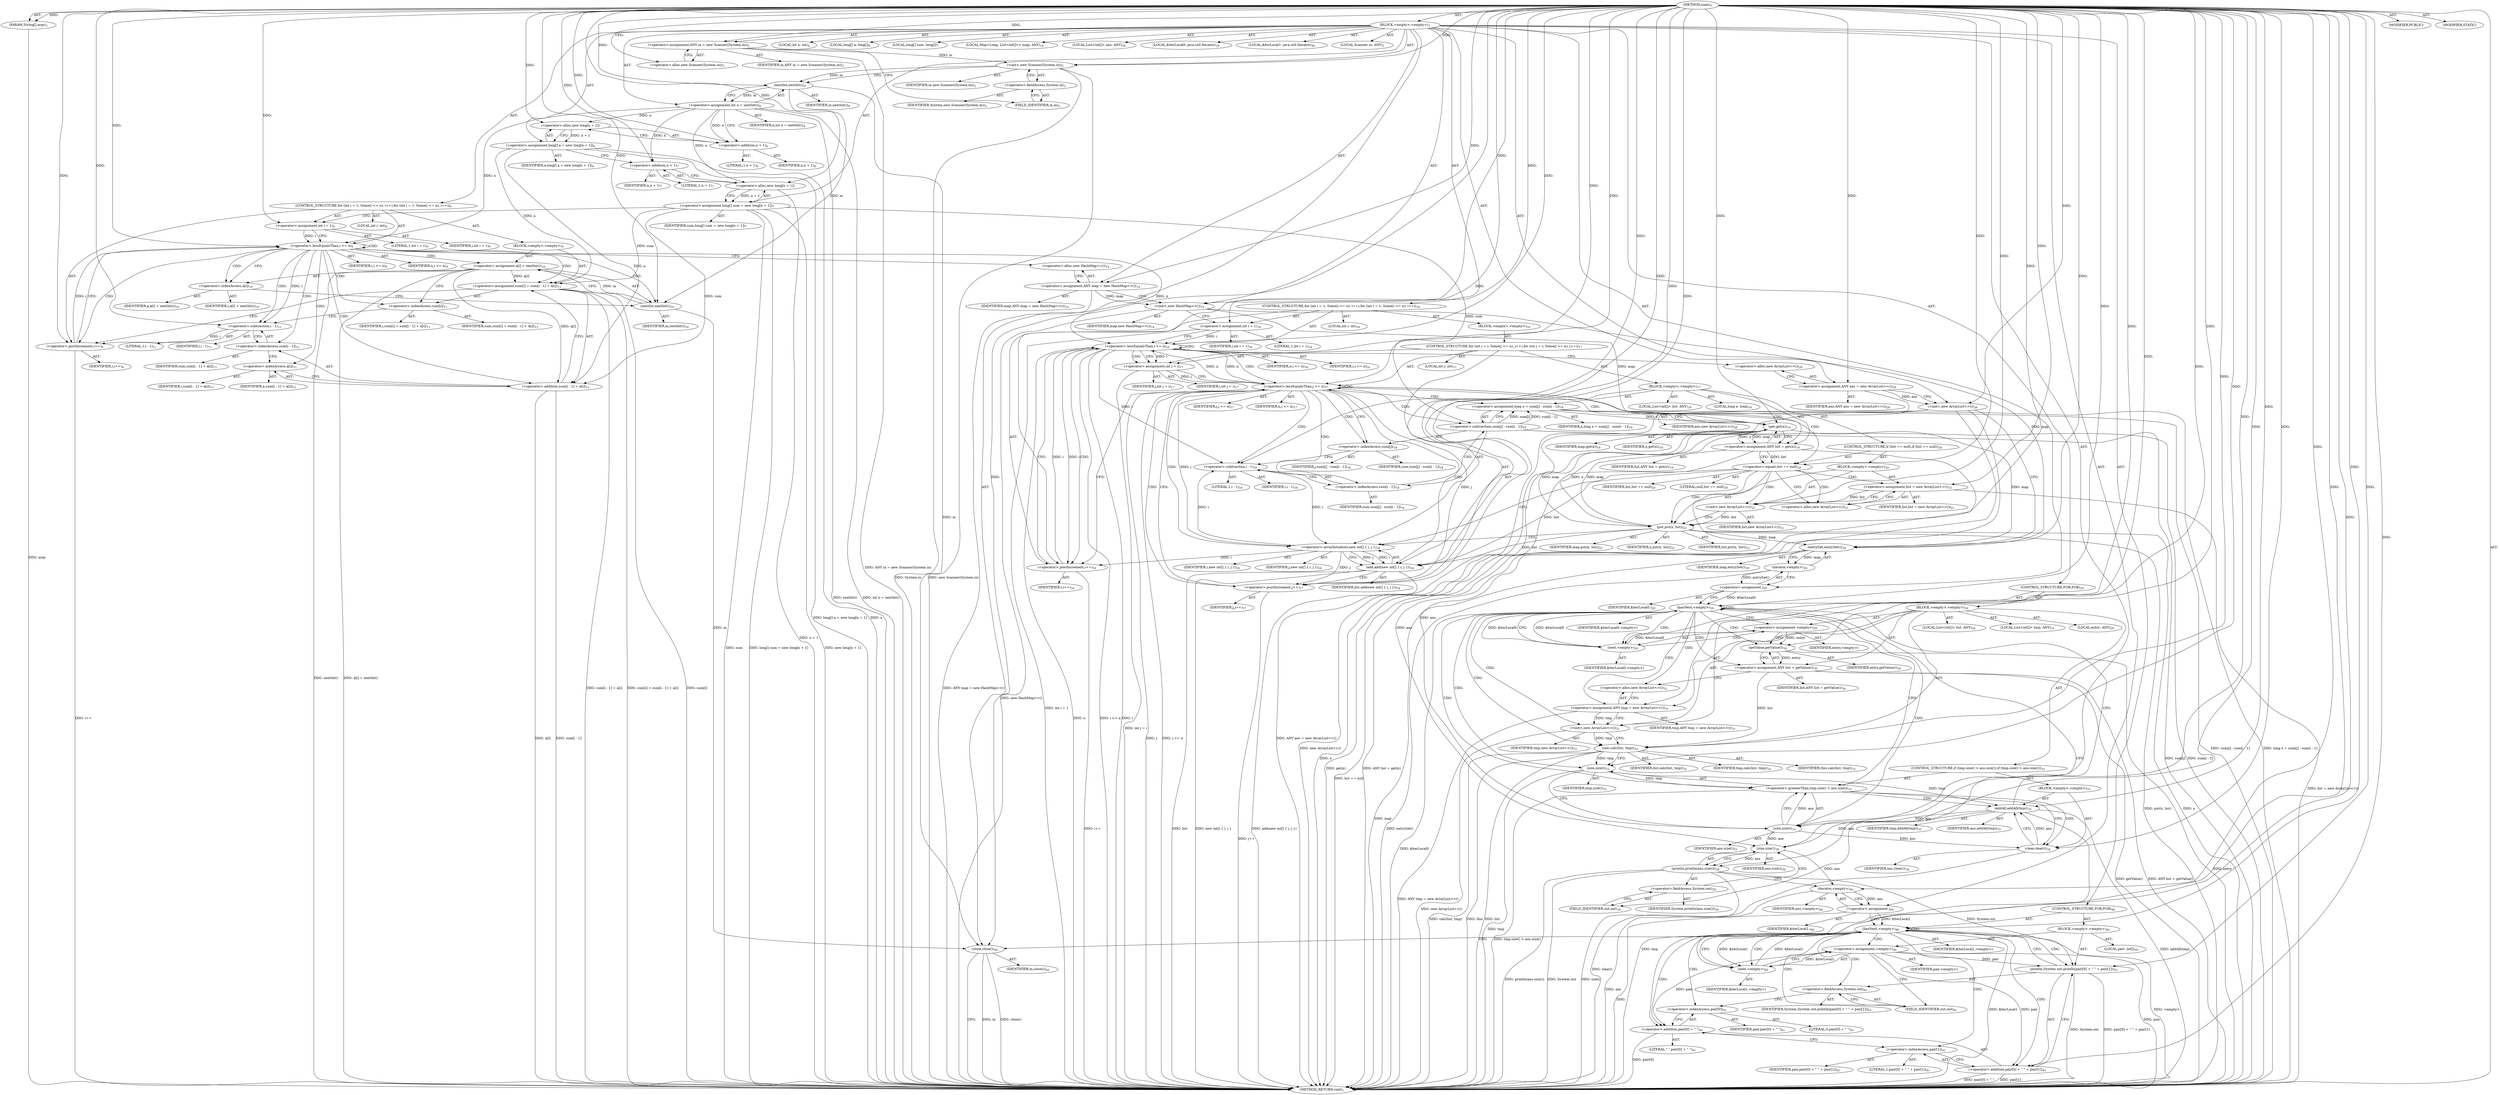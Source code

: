 digraph "main" {  
"27" [label = <(METHOD,main)<SUB>1</SUB>> ]
"28" [label = <(PARAM,String[] args)<SUB>1</SUB>> ]
"29" [label = <(BLOCK,&lt;empty&gt;,&lt;empty&gt;)<SUB>1</SUB>> ]
"4" [label = <(LOCAL,Scanner in: ANY)<SUB>2</SUB>> ]
"30" [label = <(&lt;operator&gt;.assignment,ANY in = new Scanner(System.in))<SUB>2</SUB>> ]
"31" [label = <(IDENTIFIER,in,ANY in = new Scanner(System.in))<SUB>2</SUB>> ]
"32" [label = <(&lt;operator&gt;.alloc,new Scanner(System.in))<SUB>2</SUB>> ]
"33" [label = <(&lt;init&gt;,new Scanner(System.in))<SUB>2</SUB>> ]
"3" [label = <(IDENTIFIER,in,new Scanner(System.in))<SUB>2</SUB>> ]
"34" [label = <(&lt;operator&gt;.fieldAccess,System.in)<SUB>2</SUB>> ]
"35" [label = <(IDENTIFIER,System,new Scanner(System.in))<SUB>2</SUB>> ]
"36" [label = <(FIELD_IDENTIFIER,in,in)<SUB>2</SUB>> ]
"37" [label = <(LOCAL,int n: int)<SUB>4</SUB>> ]
"38" [label = <(&lt;operator&gt;.assignment,int n = nextInt())<SUB>4</SUB>> ]
"39" [label = <(IDENTIFIER,n,int n = nextInt())<SUB>4</SUB>> ]
"40" [label = <(nextInt,nextInt())<SUB>4</SUB>> ]
"41" [label = <(IDENTIFIER,in,nextInt())<SUB>4</SUB>> ]
"42" [label = <(LOCAL,long[] a: long[])<SUB>6</SUB>> ]
"43" [label = <(&lt;operator&gt;.assignment,long[] a = new long[n + 1])<SUB>6</SUB>> ]
"44" [label = <(IDENTIFIER,a,long[] a = new long[n + 1])<SUB>6</SUB>> ]
"45" [label = <(&lt;operator&gt;.alloc,new long[n + 1])> ]
"46" [label = <(&lt;operator&gt;.addition,n + 1)<SUB>6</SUB>> ]
"47" [label = <(IDENTIFIER,n,n + 1)<SUB>6</SUB>> ]
"48" [label = <(LITERAL,1,n + 1)<SUB>6</SUB>> ]
"49" [label = <(LOCAL,long[] sum: long[])<SUB>7</SUB>> ]
"50" [label = <(&lt;operator&gt;.assignment,long[] sum = new long[n + 1])<SUB>7</SUB>> ]
"51" [label = <(IDENTIFIER,sum,long[] sum = new long[n + 1])<SUB>7</SUB>> ]
"52" [label = <(&lt;operator&gt;.alloc,new long[n + 1])> ]
"53" [label = <(&lt;operator&gt;.addition,n + 1)<SUB>7</SUB>> ]
"54" [label = <(IDENTIFIER,n,n + 1)<SUB>7</SUB>> ]
"55" [label = <(LITERAL,1,n + 1)<SUB>7</SUB>> ]
"56" [label = <(CONTROL_STRUCTURE,for (int i = 1; Some(i &lt;= n); i++),for (int i = 1; Some(i &lt;= n); i++))<SUB>9</SUB>> ]
"57" [label = <(LOCAL,int i: int)<SUB>9</SUB>> ]
"58" [label = <(&lt;operator&gt;.assignment,int i = 1)<SUB>9</SUB>> ]
"59" [label = <(IDENTIFIER,i,int i = 1)<SUB>9</SUB>> ]
"60" [label = <(LITERAL,1,int i = 1)<SUB>9</SUB>> ]
"61" [label = <(&lt;operator&gt;.lessEqualsThan,i &lt;= n)<SUB>9</SUB>> ]
"62" [label = <(IDENTIFIER,i,i &lt;= n)<SUB>9</SUB>> ]
"63" [label = <(IDENTIFIER,n,i &lt;= n)<SUB>9</SUB>> ]
"64" [label = <(&lt;operator&gt;.postIncrement,i++)<SUB>9</SUB>> ]
"65" [label = <(IDENTIFIER,i,i++)<SUB>9</SUB>> ]
"66" [label = <(BLOCK,&lt;empty&gt;,&lt;empty&gt;)<SUB>9</SUB>> ]
"67" [label = <(&lt;operator&gt;.assignment,a[i] = nextInt())<SUB>10</SUB>> ]
"68" [label = <(&lt;operator&gt;.indexAccess,a[i])<SUB>10</SUB>> ]
"69" [label = <(IDENTIFIER,a,a[i] = nextInt())<SUB>10</SUB>> ]
"70" [label = <(IDENTIFIER,i,a[i] = nextInt())<SUB>10</SUB>> ]
"71" [label = <(nextInt,nextInt())<SUB>10</SUB>> ]
"72" [label = <(IDENTIFIER,in,nextInt())<SUB>10</SUB>> ]
"73" [label = <(&lt;operator&gt;.assignment,sum[i] = sum[i - 1] + a[i])<SUB>11</SUB>> ]
"74" [label = <(&lt;operator&gt;.indexAccess,sum[i])<SUB>11</SUB>> ]
"75" [label = <(IDENTIFIER,sum,sum[i] = sum[i - 1] + a[i])<SUB>11</SUB>> ]
"76" [label = <(IDENTIFIER,i,sum[i] = sum[i - 1] + a[i])<SUB>11</SUB>> ]
"77" [label = <(&lt;operator&gt;.addition,sum[i - 1] + a[i])<SUB>11</SUB>> ]
"78" [label = <(&lt;operator&gt;.indexAccess,sum[i - 1])<SUB>11</SUB>> ]
"79" [label = <(IDENTIFIER,sum,sum[i - 1] + a[i])<SUB>11</SUB>> ]
"80" [label = <(&lt;operator&gt;.subtraction,i - 1)<SUB>11</SUB>> ]
"81" [label = <(IDENTIFIER,i,i - 1)<SUB>11</SUB>> ]
"82" [label = <(LITERAL,1,i - 1)<SUB>11</SUB>> ]
"83" [label = <(&lt;operator&gt;.indexAccess,a[i])<SUB>11</SUB>> ]
"84" [label = <(IDENTIFIER,a,sum[i - 1] + a[i])<SUB>11</SUB>> ]
"85" [label = <(IDENTIFIER,i,sum[i - 1] + a[i])<SUB>11</SUB>> ]
"6" [label = <(LOCAL,Map&lt;Long, List&lt;int[]&gt;&gt; map: ANY)<SUB>14</SUB>> ]
"86" [label = <(&lt;operator&gt;.assignment,ANY map = new HashMap&lt;&gt;())<SUB>14</SUB>> ]
"87" [label = <(IDENTIFIER,map,ANY map = new HashMap&lt;&gt;())<SUB>14</SUB>> ]
"88" [label = <(&lt;operator&gt;.alloc,new HashMap&lt;&gt;())<SUB>14</SUB>> ]
"89" [label = <(&lt;init&gt;,new HashMap&lt;&gt;())<SUB>14</SUB>> ]
"5" [label = <(IDENTIFIER,map,new HashMap&lt;&gt;())<SUB>14</SUB>> ]
"90" [label = <(CONTROL_STRUCTURE,for (int i = 1; Some(i &lt;= n); i++),for (int i = 1; Some(i &lt;= n); i++))<SUB>16</SUB>> ]
"91" [label = <(LOCAL,int i: int)<SUB>16</SUB>> ]
"92" [label = <(&lt;operator&gt;.assignment,int i = 1)<SUB>16</SUB>> ]
"93" [label = <(IDENTIFIER,i,int i = 1)<SUB>16</SUB>> ]
"94" [label = <(LITERAL,1,int i = 1)<SUB>16</SUB>> ]
"95" [label = <(&lt;operator&gt;.lessEqualsThan,i &lt;= n)<SUB>16</SUB>> ]
"96" [label = <(IDENTIFIER,i,i &lt;= n)<SUB>16</SUB>> ]
"97" [label = <(IDENTIFIER,n,i &lt;= n)<SUB>16</SUB>> ]
"98" [label = <(&lt;operator&gt;.postIncrement,i++)<SUB>16</SUB>> ]
"99" [label = <(IDENTIFIER,i,i++)<SUB>16</SUB>> ]
"100" [label = <(BLOCK,&lt;empty&gt;,&lt;empty&gt;)<SUB>16</SUB>> ]
"101" [label = <(CONTROL_STRUCTURE,for (int j = i; Some(j &lt;= n); j++),for (int j = i; Some(j &lt;= n); j++))<SUB>17</SUB>> ]
"102" [label = <(LOCAL,int j: int)<SUB>17</SUB>> ]
"103" [label = <(&lt;operator&gt;.assignment,int j = i)<SUB>17</SUB>> ]
"104" [label = <(IDENTIFIER,j,int j = i)<SUB>17</SUB>> ]
"105" [label = <(IDENTIFIER,i,int j = i)<SUB>17</SUB>> ]
"106" [label = <(&lt;operator&gt;.lessEqualsThan,j &lt;= n)<SUB>17</SUB>> ]
"107" [label = <(IDENTIFIER,j,j &lt;= n)<SUB>17</SUB>> ]
"108" [label = <(IDENTIFIER,n,j &lt;= n)<SUB>17</SUB>> ]
"109" [label = <(&lt;operator&gt;.postIncrement,j++)<SUB>17</SUB>> ]
"110" [label = <(IDENTIFIER,j,j++)<SUB>17</SUB>> ]
"111" [label = <(BLOCK,&lt;empty&gt;,&lt;empty&gt;)<SUB>17</SUB>> ]
"112" [label = <(LOCAL,long x: long)<SUB>18</SUB>> ]
"113" [label = <(&lt;operator&gt;.assignment,long x = sum[j] - sum[i - 1])<SUB>18</SUB>> ]
"114" [label = <(IDENTIFIER,x,long x = sum[j] - sum[i - 1])<SUB>18</SUB>> ]
"115" [label = <(&lt;operator&gt;.subtraction,sum[j] - sum[i - 1])<SUB>18</SUB>> ]
"116" [label = <(&lt;operator&gt;.indexAccess,sum[j])<SUB>18</SUB>> ]
"117" [label = <(IDENTIFIER,sum,sum[j] - sum[i - 1])<SUB>18</SUB>> ]
"118" [label = <(IDENTIFIER,j,sum[j] - sum[i - 1])<SUB>18</SUB>> ]
"119" [label = <(&lt;operator&gt;.indexAccess,sum[i - 1])<SUB>18</SUB>> ]
"120" [label = <(IDENTIFIER,sum,sum[j] - sum[i - 1])<SUB>18</SUB>> ]
"121" [label = <(&lt;operator&gt;.subtraction,i - 1)<SUB>18</SUB>> ]
"122" [label = <(IDENTIFIER,i,i - 1)<SUB>18</SUB>> ]
"123" [label = <(LITERAL,1,i - 1)<SUB>18</SUB>> ]
"8" [label = <(LOCAL,List&lt;int[]&gt; list: ANY)<SUB>19</SUB>> ]
"124" [label = <(&lt;operator&gt;.assignment,ANY list = get(x))<SUB>19</SUB>> ]
"125" [label = <(IDENTIFIER,list,ANY list = get(x))<SUB>19</SUB>> ]
"126" [label = <(get,get(x))<SUB>19</SUB>> ]
"127" [label = <(IDENTIFIER,map,get(x))<SUB>19</SUB>> ]
"128" [label = <(IDENTIFIER,x,get(x))<SUB>19</SUB>> ]
"129" [label = <(CONTROL_STRUCTURE,if (list == null),if (list == null))<SUB>20</SUB>> ]
"130" [label = <(&lt;operator&gt;.equals,list == null)<SUB>20</SUB>> ]
"131" [label = <(IDENTIFIER,list,list == null)<SUB>20</SUB>> ]
"132" [label = <(LITERAL,null,list == null)<SUB>20</SUB>> ]
"133" [label = <(BLOCK,&lt;empty&gt;,&lt;empty&gt;)<SUB>20</SUB>> ]
"134" [label = <(&lt;operator&gt;.assignment,list = new ArrayList&lt;&gt;())<SUB>21</SUB>> ]
"135" [label = <(IDENTIFIER,list,list = new ArrayList&lt;&gt;())<SUB>21</SUB>> ]
"136" [label = <(&lt;operator&gt;.alloc,new ArrayList&lt;&gt;())<SUB>21</SUB>> ]
"137" [label = <(&lt;init&gt;,new ArrayList&lt;&gt;())<SUB>21</SUB>> ]
"7" [label = <(IDENTIFIER,list,new ArrayList&lt;&gt;())<SUB>21</SUB>> ]
"138" [label = <(put,put(x, list))<SUB>22</SUB>> ]
"139" [label = <(IDENTIFIER,map,put(x, list))<SUB>22</SUB>> ]
"140" [label = <(IDENTIFIER,x,put(x, list))<SUB>22</SUB>> ]
"141" [label = <(IDENTIFIER,list,put(x, list))<SUB>22</SUB>> ]
"142" [label = <(add,add(new int[] { i, j }))<SUB>24</SUB>> ]
"143" [label = <(IDENTIFIER,list,add(new int[] { i, j }))<SUB>24</SUB>> ]
"144" [label = <(&lt;operator&gt;.arrayInitializer,new int[] { i, j })<SUB>24</SUB>> ]
"145" [label = <(IDENTIFIER,i,new int[] { i, j })<SUB>24</SUB>> ]
"146" [label = <(IDENTIFIER,j,new int[] { i, j })<SUB>24</SUB>> ]
"10" [label = <(LOCAL,List&lt;int[]&gt; ans: ANY)<SUB>28</SUB>> ]
"147" [label = <(&lt;operator&gt;.assignment,ANY ans = new ArrayList&lt;&gt;())<SUB>28</SUB>> ]
"148" [label = <(IDENTIFIER,ans,ANY ans = new ArrayList&lt;&gt;())<SUB>28</SUB>> ]
"149" [label = <(&lt;operator&gt;.alloc,new ArrayList&lt;&gt;())<SUB>28</SUB>> ]
"150" [label = <(&lt;init&gt;,new ArrayList&lt;&gt;())<SUB>28</SUB>> ]
"9" [label = <(IDENTIFIER,ans,new ArrayList&lt;&gt;())<SUB>28</SUB>> ]
"151" [label = <(LOCAL,$iterLocal0: java.util.Iterator)<SUB>29</SUB>> ]
"152" [label = <(&lt;operator&gt;.assignment,)<SUB>29</SUB>> ]
"153" [label = <(IDENTIFIER,$iterLocal0,)<SUB>29</SUB>> ]
"154" [label = <(iterator,&lt;empty&gt;)<SUB>29</SUB>> ]
"155" [label = <(entrySet,entrySet())<SUB>29</SUB>> ]
"156" [label = <(IDENTIFIER,map,entrySet())<SUB>29</SUB>> ]
"157" [label = <(CONTROL_STRUCTURE,FOR,FOR)<SUB>29</SUB>> ]
"158" [label = <(hasNext,&lt;empty&gt;)<SUB>29</SUB>> ]
"159" [label = <(IDENTIFIER,$iterLocal0,&lt;empty&gt;)> ]
"160" [label = <(BLOCK,&lt;empty&gt;,&lt;empty&gt;)<SUB>29</SUB>> ]
"161" [label = <(LOCAL,entry: ANY)<SUB>29</SUB>> ]
"162" [label = <(&lt;operator&gt;.assignment,&lt;empty&gt;)<SUB>29</SUB>> ]
"163" [label = <(IDENTIFIER,entry,&lt;empty&gt;)> ]
"164" [label = <(next,&lt;empty&gt;)<SUB>29</SUB>> ]
"165" [label = <(IDENTIFIER,$iterLocal0,&lt;empty&gt;)> ]
"166" [label = <(LOCAL,List&lt;int[]&gt; list: ANY)<SUB>30</SUB>> ]
"167" [label = <(&lt;operator&gt;.assignment,ANY list = getValue())<SUB>30</SUB>> ]
"168" [label = <(IDENTIFIER,list,ANY list = getValue())<SUB>30</SUB>> ]
"169" [label = <(getValue,getValue())<SUB>30</SUB>> ]
"170" [label = <(IDENTIFIER,entry,getValue())<SUB>30</SUB>> ]
"12" [label = <(LOCAL,List&lt;int[]&gt; tmp: ANY)<SUB>31</SUB>> ]
"171" [label = <(&lt;operator&gt;.assignment,ANY tmp = new ArrayList&lt;&gt;())<SUB>31</SUB>> ]
"172" [label = <(IDENTIFIER,tmp,ANY tmp = new ArrayList&lt;&gt;())<SUB>31</SUB>> ]
"173" [label = <(&lt;operator&gt;.alloc,new ArrayList&lt;&gt;())<SUB>31</SUB>> ]
"174" [label = <(&lt;init&gt;,new ArrayList&lt;&gt;())<SUB>31</SUB>> ]
"11" [label = <(IDENTIFIER,tmp,new ArrayList&lt;&gt;())<SUB>31</SUB>> ]
"175" [label = <(calc,calc(list, tmp))<SUB>32</SUB>> ]
"176" [label = <(IDENTIFIER,this,calc(list, tmp))<SUB>32</SUB>> ]
"177" [label = <(IDENTIFIER,list,calc(list, tmp))<SUB>32</SUB>> ]
"178" [label = <(IDENTIFIER,tmp,calc(list, tmp))<SUB>32</SUB>> ]
"179" [label = <(CONTROL_STRUCTURE,if (tmp.size() &gt; ans.size()),if (tmp.size() &gt; ans.size()))<SUB>33</SUB>> ]
"180" [label = <(&lt;operator&gt;.greaterThan,tmp.size() &gt; ans.size())<SUB>33</SUB>> ]
"181" [label = <(size,size())<SUB>33</SUB>> ]
"182" [label = <(IDENTIFIER,tmp,size())<SUB>33</SUB>> ]
"183" [label = <(size,size())<SUB>33</SUB>> ]
"184" [label = <(IDENTIFIER,ans,size())<SUB>33</SUB>> ]
"185" [label = <(BLOCK,&lt;empty&gt;,&lt;empty&gt;)<SUB>33</SUB>> ]
"186" [label = <(clear,clear())<SUB>34</SUB>> ]
"187" [label = <(IDENTIFIER,ans,clear())<SUB>34</SUB>> ]
"188" [label = <(addAll,addAll(tmp))<SUB>35</SUB>> ]
"189" [label = <(IDENTIFIER,ans,addAll(tmp))<SUB>35</SUB>> ]
"190" [label = <(IDENTIFIER,tmp,addAll(tmp))<SUB>35</SUB>> ]
"191" [label = <(println,println(ans.size()))<SUB>39</SUB>> ]
"192" [label = <(&lt;operator&gt;.fieldAccess,System.out)<SUB>39</SUB>> ]
"193" [label = <(IDENTIFIER,System,println(ans.size()))<SUB>39</SUB>> ]
"194" [label = <(FIELD_IDENTIFIER,out,out)<SUB>39</SUB>> ]
"195" [label = <(size,size())<SUB>39</SUB>> ]
"196" [label = <(IDENTIFIER,ans,size())<SUB>39</SUB>> ]
"197" [label = <(LOCAL,$iterLocal1: java.util.Iterator)<SUB>40</SUB>> ]
"198" [label = <(&lt;operator&gt;.assignment,)<SUB>40</SUB>> ]
"199" [label = <(IDENTIFIER,$iterLocal1,)<SUB>40</SUB>> ]
"200" [label = <(iterator,&lt;empty&gt;)<SUB>40</SUB>> ]
"201" [label = <(IDENTIFIER,ans,&lt;empty&gt;)<SUB>40</SUB>> ]
"202" [label = <(CONTROL_STRUCTURE,FOR,FOR)<SUB>40</SUB>> ]
"203" [label = <(hasNext,&lt;empty&gt;)<SUB>40</SUB>> ]
"204" [label = <(IDENTIFIER,$iterLocal1,&lt;empty&gt;)> ]
"205" [label = <(BLOCK,&lt;empty&gt;,&lt;empty&gt;)<SUB>40</SUB>> ]
"206" [label = <(LOCAL,pair: int[])<SUB>40</SUB>> ]
"207" [label = <(&lt;operator&gt;.assignment,&lt;empty&gt;)<SUB>40</SUB>> ]
"208" [label = <(IDENTIFIER,pair,&lt;empty&gt;)> ]
"209" [label = <(next,&lt;empty&gt;)<SUB>40</SUB>> ]
"210" [label = <(IDENTIFIER,$iterLocal1,&lt;empty&gt;)> ]
"211" [label = <(println,System.out.println(pair[0] + &quot; &quot; + pair[1]))<SUB>41</SUB>> ]
"212" [label = <(&lt;operator&gt;.fieldAccess,System.out)<SUB>41</SUB>> ]
"213" [label = <(IDENTIFIER,System,System.out.println(pair[0] + &quot; &quot; + pair[1]))<SUB>41</SUB>> ]
"214" [label = <(FIELD_IDENTIFIER,out,out)<SUB>41</SUB>> ]
"215" [label = <(&lt;operator&gt;.addition,pair[0] + &quot; &quot; + pair[1])<SUB>41</SUB>> ]
"216" [label = <(&lt;operator&gt;.addition,pair[0] + &quot; &quot;)<SUB>41</SUB>> ]
"217" [label = <(&lt;operator&gt;.indexAccess,pair[0])<SUB>41</SUB>> ]
"218" [label = <(IDENTIFIER,pair,pair[0] + &quot; &quot;)<SUB>41</SUB>> ]
"219" [label = <(LITERAL,0,pair[0] + &quot; &quot;)<SUB>41</SUB>> ]
"220" [label = <(LITERAL,&quot; &quot;,pair[0] + &quot; &quot;)<SUB>41</SUB>> ]
"221" [label = <(&lt;operator&gt;.indexAccess,pair[1])<SUB>41</SUB>> ]
"222" [label = <(IDENTIFIER,pair,pair[0] + &quot; &quot; + pair[1])<SUB>41</SUB>> ]
"223" [label = <(LITERAL,1,pair[0] + &quot; &quot; + pair[1])<SUB>41</SUB>> ]
"224" [label = <(close,close())<SUB>44</SUB>> ]
"225" [label = <(IDENTIFIER,in,close())<SUB>44</SUB>> ]
"226" [label = <(MODIFIER,PUBLIC)> ]
"227" [label = <(MODIFIER,STATIC)> ]
"228" [label = <(METHOD_RETURN,void)<SUB>1</SUB>> ]
  "27" -> "28"  [ label = "AST: "] 
  "27" -> "29"  [ label = "AST: "] 
  "27" -> "226"  [ label = "AST: "] 
  "27" -> "227"  [ label = "AST: "] 
  "27" -> "228"  [ label = "AST: "] 
  "29" -> "4"  [ label = "AST: "] 
  "29" -> "30"  [ label = "AST: "] 
  "29" -> "33"  [ label = "AST: "] 
  "29" -> "37"  [ label = "AST: "] 
  "29" -> "38"  [ label = "AST: "] 
  "29" -> "42"  [ label = "AST: "] 
  "29" -> "43"  [ label = "AST: "] 
  "29" -> "49"  [ label = "AST: "] 
  "29" -> "50"  [ label = "AST: "] 
  "29" -> "56"  [ label = "AST: "] 
  "29" -> "6"  [ label = "AST: "] 
  "29" -> "86"  [ label = "AST: "] 
  "29" -> "89"  [ label = "AST: "] 
  "29" -> "90"  [ label = "AST: "] 
  "29" -> "10"  [ label = "AST: "] 
  "29" -> "147"  [ label = "AST: "] 
  "29" -> "150"  [ label = "AST: "] 
  "29" -> "151"  [ label = "AST: "] 
  "29" -> "152"  [ label = "AST: "] 
  "29" -> "157"  [ label = "AST: "] 
  "29" -> "191"  [ label = "AST: "] 
  "29" -> "197"  [ label = "AST: "] 
  "29" -> "198"  [ label = "AST: "] 
  "29" -> "202"  [ label = "AST: "] 
  "29" -> "224"  [ label = "AST: "] 
  "30" -> "31"  [ label = "AST: "] 
  "30" -> "32"  [ label = "AST: "] 
  "33" -> "3"  [ label = "AST: "] 
  "33" -> "34"  [ label = "AST: "] 
  "34" -> "35"  [ label = "AST: "] 
  "34" -> "36"  [ label = "AST: "] 
  "38" -> "39"  [ label = "AST: "] 
  "38" -> "40"  [ label = "AST: "] 
  "40" -> "41"  [ label = "AST: "] 
  "43" -> "44"  [ label = "AST: "] 
  "43" -> "45"  [ label = "AST: "] 
  "45" -> "46"  [ label = "AST: "] 
  "46" -> "47"  [ label = "AST: "] 
  "46" -> "48"  [ label = "AST: "] 
  "50" -> "51"  [ label = "AST: "] 
  "50" -> "52"  [ label = "AST: "] 
  "52" -> "53"  [ label = "AST: "] 
  "53" -> "54"  [ label = "AST: "] 
  "53" -> "55"  [ label = "AST: "] 
  "56" -> "57"  [ label = "AST: "] 
  "56" -> "58"  [ label = "AST: "] 
  "56" -> "61"  [ label = "AST: "] 
  "56" -> "64"  [ label = "AST: "] 
  "56" -> "66"  [ label = "AST: "] 
  "58" -> "59"  [ label = "AST: "] 
  "58" -> "60"  [ label = "AST: "] 
  "61" -> "62"  [ label = "AST: "] 
  "61" -> "63"  [ label = "AST: "] 
  "64" -> "65"  [ label = "AST: "] 
  "66" -> "67"  [ label = "AST: "] 
  "66" -> "73"  [ label = "AST: "] 
  "67" -> "68"  [ label = "AST: "] 
  "67" -> "71"  [ label = "AST: "] 
  "68" -> "69"  [ label = "AST: "] 
  "68" -> "70"  [ label = "AST: "] 
  "71" -> "72"  [ label = "AST: "] 
  "73" -> "74"  [ label = "AST: "] 
  "73" -> "77"  [ label = "AST: "] 
  "74" -> "75"  [ label = "AST: "] 
  "74" -> "76"  [ label = "AST: "] 
  "77" -> "78"  [ label = "AST: "] 
  "77" -> "83"  [ label = "AST: "] 
  "78" -> "79"  [ label = "AST: "] 
  "78" -> "80"  [ label = "AST: "] 
  "80" -> "81"  [ label = "AST: "] 
  "80" -> "82"  [ label = "AST: "] 
  "83" -> "84"  [ label = "AST: "] 
  "83" -> "85"  [ label = "AST: "] 
  "86" -> "87"  [ label = "AST: "] 
  "86" -> "88"  [ label = "AST: "] 
  "89" -> "5"  [ label = "AST: "] 
  "90" -> "91"  [ label = "AST: "] 
  "90" -> "92"  [ label = "AST: "] 
  "90" -> "95"  [ label = "AST: "] 
  "90" -> "98"  [ label = "AST: "] 
  "90" -> "100"  [ label = "AST: "] 
  "92" -> "93"  [ label = "AST: "] 
  "92" -> "94"  [ label = "AST: "] 
  "95" -> "96"  [ label = "AST: "] 
  "95" -> "97"  [ label = "AST: "] 
  "98" -> "99"  [ label = "AST: "] 
  "100" -> "101"  [ label = "AST: "] 
  "101" -> "102"  [ label = "AST: "] 
  "101" -> "103"  [ label = "AST: "] 
  "101" -> "106"  [ label = "AST: "] 
  "101" -> "109"  [ label = "AST: "] 
  "101" -> "111"  [ label = "AST: "] 
  "103" -> "104"  [ label = "AST: "] 
  "103" -> "105"  [ label = "AST: "] 
  "106" -> "107"  [ label = "AST: "] 
  "106" -> "108"  [ label = "AST: "] 
  "109" -> "110"  [ label = "AST: "] 
  "111" -> "112"  [ label = "AST: "] 
  "111" -> "113"  [ label = "AST: "] 
  "111" -> "8"  [ label = "AST: "] 
  "111" -> "124"  [ label = "AST: "] 
  "111" -> "129"  [ label = "AST: "] 
  "111" -> "142"  [ label = "AST: "] 
  "113" -> "114"  [ label = "AST: "] 
  "113" -> "115"  [ label = "AST: "] 
  "115" -> "116"  [ label = "AST: "] 
  "115" -> "119"  [ label = "AST: "] 
  "116" -> "117"  [ label = "AST: "] 
  "116" -> "118"  [ label = "AST: "] 
  "119" -> "120"  [ label = "AST: "] 
  "119" -> "121"  [ label = "AST: "] 
  "121" -> "122"  [ label = "AST: "] 
  "121" -> "123"  [ label = "AST: "] 
  "124" -> "125"  [ label = "AST: "] 
  "124" -> "126"  [ label = "AST: "] 
  "126" -> "127"  [ label = "AST: "] 
  "126" -> "128"  [ label = "AST: "] 
  "129" -> "130"  [ label = "AST: "] 
  "129" -> "133"  [ label = "AST: "] 
  "130" -> "131"  [ label = "AST: "] 
  "130" -> "132"  [ label = "AST: "] 
  "133" -> "134"  [ label = "AST: "] 
  "133" -> "137"  [ label = "AST: "] 
  "133" -> "138"  [ label = "AST: "] 
  "134" -> "135"  [ label = "AST: "] 
  "134" -> "136"  [ label = "AST: "] 
  "137" -> "7"  [ label = "AST: "] 
  "138" -> "139"  [ label = "AST: "] 
  "138" -> "140"  [ label = "AST: "] 
  "138" -> "141"  [ label = "AST: "] 
  "142" -> "143"  [ label = "AST: "] 
  "142" -> "144"  [ label = "AST: "] 
  "144" -> "145"  [ label = "AST: "] 
  "144" -> "146"  [ label = "AST: "] 
  "147" -> "148"  [ label = "AST: "] 
  "147" -> "149"  [ label = "AST: "] 
  "150" -> "9"  [ label = "AST: "] 
  "152" -> "153"  [ label = "AST: "] 
  "152" -> "154"  [ label = "AST: "] 
  "154" -> "155"  [ label = "AST: "] 
  "155" -> "156"  [ label = "AST: "] 
  "157" -> "158"  [ label = "AST: "] 
  "157" -> "160"  [ label = "AST: "] 
  "158" -> "159"  [ label = "AST: "] 
  "160" -> "161"  [ label = "AST: "] 
  "160" -> "162"  [ label = "AST: "] 
  "160" -> "166"  [ label = "AST: "] 
  "160" -> "167"  [ label = "AST: "] 
  "160" -> "12"  [ label = "AST: "] 
  "160" -> "171"  [ label = "AST: "] 
  "160" -> "174"  [ label = "AST: "] 
  "160" -> "175"  [ label = "AST: "] 
  "160" -> "179"  [ label = "AST: "] 
  "162" -> "163"  [ label = "AST: "] 
  "162" -> "164"  [ label = "AST: "] 
  "164" -> "165"  [ label = "AST: "] 
  "167" -> "168"  [ label = "AST: "] 
  "167" -> "169"  [ label = "AST: "] 
  "169" -> "170"  [ label = "AST: "] 
  "171" -> "172"  [ label = "AST: "] 
  "171" -> "173"  [ label = "AST: "] 
  "174" -> "11"  [ label = "AST: "] 
  "175" -> "176"  [ label = "AST: "] 
  "175" -> "177"  [ label = "AST: "] 
  "175" -> "178"  [ label = "AST: "] 
  "179" -> "180"  [ label = "AST: "] 
  "179" -> "185"  [ label = "AST: "] 
  "180" -> "181"  [ label = "AST: "] 
  "180" -> "183"  [ label = "AST: "] 
  "181" -> "182"  [ label = "AST: "] 
  "183" -> "184"  [ label = "AST: "] 
  "185" -> "186"  [ label = "AST: "] 
  "185" -> "188"  [ label = "AST: "] 
  "186" -> "187"  [ label = "AST: "] 
  "188" -> "189"  [ label = "AST: "] 
  "188" -> "190"  [ label = "AST: "] 
  "191" -> "192"  [ label = "AST: "] 
  "191" -> "195"  [ label = "AST: "] 
  "192" -> "193"  [ label = "AST: "] 
  "192" -> "194"  [ label = "AST: "] 
  "195" -> "196"  [ label = "AST: "] 
  "198" -> "199"  [ label = "AST: "] 
  "198" -> "200"  [ label = "AST: "] 
  "200" -> "201"  [ label = "AST: "] 
  "202" -> "203"  [ label = "AST: "] 
  "202" -> "205"  [ label = "AST: "] 
  "203" -> "204"  [ label = "AST: "] 
  "205" -> "206"  [ label = "AST: "] 
  "205" -> "207"  [ label = "AST: "] 
  "205" -> "211"  [ label = "AST: "] 
  "207" -> "208"  [ label = "AST: "] 
  "207" -> "209"  [ label = "AST: "] 
  "209" -> "210"  [ label = "AST: "] 
  "211" -> "212"  [ label = "AST: "] 
  "211" -> "215"  [ label = "AST: "] 
  "212" -> "213"  [ label = "AST: "] 
  "212" -> "214"  [ label = "AST: "] 
  "215" -> "216"  [ label = "AST: "] 
  "215" -> "221"  [ label = "AST: "] 
  "216" -> "217"  [ label = "AST: "] 
  "216" -> "220"  [ label = "AST: "] 
  "217" -> "218"  [ label = "AST: "] 
  "217" -> "219"  [ label = "AST: "] 
  "221" -> "222"  [ label = "AST: "] 
  "221" -> "223"  [ label = "AST: "] 
  "224" -> "225"  [ label = "AST: "] 
  "30" -> "36"  [ label = "CFG: "] 
  "33" -> "40"  [ label = "CFG: "] 
  "38" -> "46"  [ label = "CFG: "] 
  "43" -> "53"  [ label = "CFG: "] 
  "50" -> "58"  [ label = "CFG: "] 
  "86" -> "89"  [ label = "CFG: "] 
  "89" -> "92"  [ label = "CFG: "] 
  "147" -> "150"  [ label = "CFG: "] 
  "150" -> "155"  [ label = "CFG: "] 
  "152" -> "158"  [ label = "CFG: "] 
  "191" -> "200"  [ label = "CFG: "] 
  "198" -> "203"  [ label = "CFG: "] 
  "224" -> "228"  [ label = "CFG: "] 
  "32" -> "30"  [ label = "CFG: "] 
  "34" -> "33"  [ label = "CFG: "] 
  "40" -> "38"  [ label = "CFG: "] 
  "45" -> "43"  [ label = "CFG: "] 
  "52" -> "50"  [ label = "CFG: "] 
  "58" -> "61"  [ label = "CFG: "] 
  "61" -> "68"  [ label = "CFG: "] 
  "61" -> "88"  [ label = "CFG: "] 
  "64" -> "61"  [ label = "CFG: "] 
  "88" -> "86"  [ label = "CFG: "] 
  "92" -> "95"  [ label = "CFG: "] 
  "95" -> "103"  [ label = "CFG: "] 
  "95" -> "149"  [ label = "CFG: "] 
  "98" -> "95"  [ label = "CFG: "] 
  "149" -> "147"  [ label = "CFG: "] 
  "154" -> "152"  [ label = "CFG: "] 
  "158" -> "164"  [ label = "CFG: "] 
  "158" -> "194"  [ label = "CFG: "] 
  "192" -> "195"  [ label = "CFG: "] 
  "195" -> "191"  [ label = "CFG: "] 
  "200" -> "198"  [ label = "CFG: "] 
  "203" -> "209"  [ label = "CFG: "] 
  "203" -> "224"  [ label = "CFG: "] 
  "36" -> "34"  [ label = "CFG: "] 
  "46" -> "45"  [ label = "CFG: "] 
  "53" -> "52"  [ label = "CFG: "] 
  "67" -> "74"  [ label = "CFG: "] 
  "73" -> "64"  [ label = "CFG: "] 
  "155" -> "154"  [ label = "CFG: "] 
  "162" -> "169"  [ label = "CFG: "] 
  "167" -> "173"  [ label = "CFG: "] 
  "171" -> "174"  [ label = "CFG: "] 
  "174" -> "175"  [ label = "CFG: "] 
  "175" -> "181"  [ label = "CFG: "] 
  "194" -> "192"  [ label = "CFG: "] 
  "207" -> "214"  [ label = "CFG: "] 
  "211" -> "203"  [ label = "CFG: "] 
  "68" -> "71"  [ label = "CFG: "] 
  "71" -> "67"  [ label = "CFG: "] 
  "74" -> "80"  [ label = "CFG: "] 
  "77" -> "73"  [ label = "CFG: "] 
  "103" -> "106"  [ label = "CFG: "] 
  "106" -> "116"  [ label = "CFG: "] 
  "106" -> "98"  [ label = "CFG: "] 
  "109" -> "106"  [ label = "CFG: "] 
  "164" -> "162"  [ label = "CFG: "] 
  "169" -> "167"  [ label = "CFG: "] 
  "173" -> "171"  [ label = "CFG: "] 
  "180" -> "158"  [ label = "CFG: "] 
  "180" -> "186"  [ label = "CFG: "] 
  "209" -> "207"  [ label = "CFG: "] 
  "212" -> "217"  [ label = "CFG: "] 
  "215" -> "211"  [ label = "CFG: "] 
  "78" -> "83"  [ label = "CFG: "] 
  "83" -> "77"  [ label = "CFG: "] 
  "113" -> "126"  [ label = "CFG: "] 
  "124" -> "130"  [ label = "CFG: "] 
  "142" -> "109"  [ label = "CFG: "] 
  "181" -> "183"  [ label = "CFG: "] 
  "183" -> "180"  [ label = "CFG: "] 
  "186" -> "188"  [ label = "CFG: "] 
  "188" -> "158"  [ label = "CFG: "] 
  "214" -> "212"  [ label = "CFG: "] 
  "216" -> "221"  [ label = "CFG: "] 
  "221" -> "215"  [ label = "CFG: "] 
  "80" -> "78"  [ label = "CFG: "] 
  "115" -> "113"  [ label = "CFG: "] 
  "126" -> "124"  [ label = "CFG: "] 
  "130" -> "136"  [ label = "CFG: "] 
  "130" -> "144"  [ label = "CFG: "] 
  "144" -> "142"  [ label = "CFG: "] 
  "217" -> "216"  [ label = "CFG: "] 
  "116" -> "121"  [ label = "CFG: "] 
  "119" -> "115"  [ label = "CFG: "] 
  "134" -> "137"  [ label = "CFG: "] 
  "137" -> "138"  [ label = "CFG: "] 
  "138" -> "144"  [ label = "CFG: "] 
  "121" -> "119"  [ label = "CFG: "] 
  "136" -> "134"  [ label = "CFG: "] 
  "27" -> "32"  [ label = "CFG: "] 
  "28" -> "228"  [ label = "DDG: args"] 
  "30" -> "228"  [ label = "DDG: ANY in = new Scanner(System.in)"] 
  "33" -> "228"  [ label = "DDG: System.in"] 
  "33" -> "228"  [ label = "DDG: new Scanner(System.in)"] 
  "38" -> "228"  [ label = "DDG: nextInt()"] 
  "38" -> "228"  [ label = "DDG: int n = nextInt()"] 
  "43" -> "228"  [ label = "DDG: a"] 
  "43" -> "228"  [ label = "DDG: long[] a = new long[n + 1]"] 
  "50" -> "228"  [ label = "DDG: sum"] 
  "52" -> "228"  [ label = "DDG: n + 1"] 
  "50" -> "228"  [ label = "DDG: new long[n + 1]"] 
  "50" -> "228"  [ label = "DDG: long[] sum = new long[n + 1]"] 
  "86" -> "228"  [ label = "DDG: ANY map = new HashMap&lt;&gt;()"] 
  "89" -> "228"  [ label = "DDG: new HashMap&lt;&gt;()"] 
  "92" -> "228"  [ label = "DDG: int i = 1"] 
  "95" -> "228"  [ label = "DDG: i"] 
  "95" -> "228"  [ label = "DDG: n"] 
  "95" -> "228"  [ label = "DDG: i &lt;= n"] 
  "147" -> "228"  [ label = "DDG: ANY ans = new ArrayList&lt;&gt;()"] 
  "150" -> "228"  [ label = "DDG: new ArrayList&lt;&gt;()"] 
  "155" -> "228"  [ label = "DDG: map"] 
  "154" -> "228"  [ label = "DDG: entrySet()"] 
  "158" -> "228"  [ label = "DDG: $iterLocal0"] 
  "191" -> "228"  [ label = "DDG: System.out"] 
  "191" -> "228"  [ label = "DDG: size()"] 
  "191" -> "228"  [ label = "DDG: println(ans.size())"] 
  "200" -> "228"  [ label = "DDG: ans"] 
  "198" -> "228"  [ label = "DDG: "] 
  "203" -> "228"  [ label = "DDG: $iterLocal1"] 
  "203" -> "228"  [ label = "DDG: &lt;empty&gt;"] 
  "224" -> "228"  [ label = "DDG: in"] 
  "224" -> "228"  [ label = "DDG: close()"] 
  "207" -> "228"  [ label = "DDG: pair"] 
  "211" -> "228"  [ label = "DDG: System.out"] 
  "216" -> "228"  [ label = "DDG: pair[0]"] 
  "215" -> "228"  [ label = "DDG: pair[0] + &quot; &quot;"] 
  "215" -> "228"  [ label = "DDG: pair[1]"] 
  "211" -> "228"  [ label = "DDG: pair[0] + &quot; &quot; + pair[1]"] 
  "169" -> "228"  [ label = "DDG: entry"] 
  "167" -> "228"  [ label = "DDG: getValue()"] 
  "167" -> "228"  [ label = "DDG: ANY list = getValue()"] 
  "171" -> "228"  [ label = "DDG: ANY tmp = new ArrayList&lt;&gt;()"] 
  "174" -> "228"  [ label = "DDG: new ArrayList&lt;&gt;()"] 
  "175" -> "228"  [ label = "DDG: list"] 
  "175" -> "228"  [ label = "DDG: calc(list, tmp)"] 
  "181" -> "228"  [ label = "DDG: tmp"] 
  "180" -> "228"  [ label = "DDG: tmp.size() &gt; ans.size()"] 
  "186" -> "228"  [ label = "DDG: clear()"] 
  "188" -> "228"  [ label = "DDG: tmp"] 
  "188" -> "228"  [ label = "DDG: addAll(tmp)"] 
  "103" -> "228"  [ label = "DDG: int j = i"] 
  "106" -> "228"  [ label = "DDG: j"] 
  "106" -> "228"  [ label = "DDG: j &lt;= n"] 
  "98" -> "228"  [ label = "DDG: i++"] 
  "115" -> "228"  [ label = "DDG: sum[j]"] 
  "115" -> "228"  [ label = "DDG: sum[i - 1]"] 
  "113" -> "228"  [ label = "DDG: sum[j] - sum[i - 1]"] 
  "113" -> "228"  [ label = "DDG: long x = sum[j] - sum[i - 1]"] 
  "126" -> "228"  [ label = "DDG: x"] 
  "124" -> "228"  [ label = "DDG: get(x)"] 
  "124" -> "228"  [ label = "DDG: ANY list = get(x)"] 
  "130" -> "228"  [ label = "DDG: list == null"] 
  "134" -> "228"  [ label = "DDG: list = new ArrayList&lt;&gt;()"] 
  "138" -> "228"  [ label = "DDG: x"] 
  "138" -> "228"  [ label = "DDG: put(x, list)"] 
  "142" -> "228"  [ label = "DDG: list"] 
  "142" -> "228"  [ label = "DDG: new int[] { i, j }"] 
  "142" -> "228"  [ label = "DDG: add(new int[] { i, j })"] 
  "109" -> "228"  [ label = "DDG: j++"] 
  "67" -> "228"  [ label = "DDG: nextInt()"] 
  "67" -> "228"  [ label = "DDG: a[i] = nextInt()"] 
  "73" -> "228"  [ label = "DDG: sum[i]"] 
  "77" -> "228"  [ label = "DDG: sum[i - 1]"] 
  "77" -> "228"  [ label = "DDG: a[i]"] 
  "73" -> "228"  [ label = "DDG: sum[i - 1] + a[i]"] 
  "73" -> "228"  [ label = "DDG: sum[i] = sum[i - 1] + a[i]"] 
  "64" -> "228"  [ label = "DDG: i++"] 
  "175" -> "228"  [ label = "DDG: this"] 
  "27" -> "28"  [ label = "DDG: "] 
  "27" -> "30"  [ label = "DDG: "] 
  "40" -> "38"  [ label = "DDG: in"] 
  "45" -> "43"  [ label = "DDG: n + 1"] 
  "52" -> "50"  [ label = "DDG: n + 1"] 
  "27" -> "86"  [ label = "DDG: "] 
  "27" -> "147"  [ label = "DDG: "] 
  "154" -> "152"  [ label = "DDG: entrySet()"] 
  "200" -> "198"  [ label = "DDG: ans"] 
  "30" -> "33"  [ label = "DDG: in"] 
  "27" -> "33"  [ label = "DDG: "] 
  "27" -> "58"  [ label = "DDG: "] 
  "86" -> "89"  [ label = "DDG: map"] 
  "27" -> "89"  [ label = "DDG: "] 
  "27" -> "92"  [ label = "DDG: "] 
  "147" -> "150"  [ label = "DDG: ans"] 
  "27" -> "150"  [ label = "DDG: "] 
  "195" -> "191"  [ label = "DDG: ans"] 
  "40" -> "224"  [ label = "DDG: in"] 
  "71" -> "224"  [ label = "DDG: in"] 
  "27" -> "224"  [ label = "DDG: "] 
  "33" -> "40"  [ label = "DDG: in"] 
  "27" -> "40"  [ label = "DDG: "] 
  "38" -> "45"  [ label = "DDG: n"] 
  "27" -> "45"  [ label = "DDG: "] 
  "27" -> "52"  [ label = "DDG: "] 
  "38" -> "52"  [ label = "DDG: n"] 
  "58" -> "61"  [ label = "DDG: i"] 
  "64" -> "61"  [ label = "DDG: i"] 
  "27" -> "61"  [ label = "DDG: "] 
  "38" -> "61"  [ label = "DDG: n"] 
  "80" -> "64"  [ label = "DDG: i"] 
  "27" -> "64"  [ label = "DDG: "] 
  "71" -> "67"  [ label = "DDG: in"] 
  "50" -> "73"  [ label = "DDG: sum"] 
  "43" -> "73"  [ label = "DDG: a"] 
  "67" -> "73"  [ label = "DDG: a[i]"] 
  "92" -> "95"  [ label = "DDG: i"] 
  "98" -> "95"  [ label = "DDG: i"] 
  "27" -> "95"  [ label = "DDG: "] 
  "61" -> "95"  [ label = "DDG: n"] 
  "106" -> "95"  [ label = "DDG: n"] 
  "144" -> "98"  [ label = "DDG: i"] 
  "27" -> "98"  [ label = "DDG: "] 
  "95" -> "98"  [ label = "DDG: i"] 
  "155" -> "154"  [ label = "DDG: map"] 
  "152" -> "158"  [ label = "DDG: $iterLocal0"] 
  "164" -> "158"  [ label = "DDG: $iterLocal0"] 
  "27" -> "158"  [ label = "DDG: "] 
  "164" -> "162"  [ label = "DDG: $iterLocal0"] 
  "169" -> "167"  [ label = "DDG: entry"] 
  "27" -> "171"  [ label = "DDG: "] 
  "150" -> "195"  [ label = "DDG: ans"] 
  "183" -> "195"  [ label = "DDG: ans"] 
  "188" -> "195"  [ label = "DDG: ans"] 
  "27" -> "195"  [ label = "DDG: "] 
  "195" -> "200"  [ label = "DDG: ans"] 
  "27" -> "200"  [ label = "DDG: "] 
  "198" -> "203"  [ label = "DDG: $iterLocal1"] 
  "209" -> "203"  [ label = "DDG: $iterLocal1"] 
  "27" -> "203"  [ label = "DDG: "] 
  "209" -> "207"  [ label = "DDG: $iterLocal1"] 
  "38" -> "46"  [ label = "DDG: n"] 
  "27" -> "46"  [ label = "DDG: "] 
  "27" -> "53"  [ label = "DDG: "] 
  "38" -> "53"  [ label = "DDG: n"] 
  "95" -> "103"  [ label = "DDG: i"] 
  "27" -> "103"  [ label = "DDG: "] 
  "89" -> "155"  [ label = "DDG: map"] 
  "126" -> "155"  [ label = "DDG: map"] 
  "138" -> "155"  [ label = "DDG: map"] 
  "27" -> "155"  [ label = "DDG: "] 
  "171" -> "174"  [ label = "DDG: tmp"] 
  "27" -> "174"  [ label = "DDG: "] 
  "27" -> "175"  [ label = "DDG: "] 
  "167" -> "175"  [ label = "DDG: list"] 
  "174" -> "175"  [ label = "DDG: tmp"] 
  "191" -> "211"  [ label = "DDG: System.out"] 
  "207" -> "211"  [ label = "DDG: pair"] 
  "27" -> "211"  [ label = "DDG: "] 
  "40" -> "71"  [ label = "DDG: in"] 
  "27" -> "71"  [ label = "DDG: "] 
  "50" -> "77"  [ label = "DDG: sum"] 
  "43" -> "77"  [ label = "DDG: a"] 
  "67" -> "77"  [ label = "DDG: a[i]"] 
  "103" -> "106"  [ label = "DDG: j"] 
  "109" -> "106"  [ label = "DDG: j"] 
  "27" -> "106"  [ label = "DDG: "] 
  "95" -> "106"  [ label = "DDG: n"] 
  "144" -> "109"  [ label = "DDG: j"] 
  "27" -> "109"  [ label = "DDG: "] 
  "115" -> "113"  [ label = "DDG: sum[j]"] 
  "115" -> "113"  [ label = "DDG: sum[i - 1]"] 
  "126" -> "124"  [ label = "DDG: map"] 
  "126" -> "124"  [ label = "DDG: x"] 
  "158" -> "164"  [ label = "DDG: $iterLocal0"] 
  "27" -> "164"  [ label = "DDG: "] 
  "162" -> "169"  [ label = "DDG: entry"] 
  "27" -> "169"  [ label = "DDG: "] 
  "181" -> "180"  [ label = "DDG: tmp"] 
  "183" -> "180"  [ label = "DDG: ans"] 
  "203" -> "209"  [ label = "DDG: $iterLocal1"] 
  "27" -> "209"  [ label = "DDG: "] 
  "207" -> "215"  [ label = "DDG: pair"] 
  "27" -> "215"  [ label = "DDG: "] 
  "130" -> "142"  [ label = "DDG: list"] 
  "138" -> "142"  [ label = "DDG: list"] 
  "27" -> "142"  [ label = "DDG: "] 
  "144" -> "142"  [ label = "DDG: i"] 
  "144" -> "142"  [ label = "DDG: j"] 
  "175" -> "181"  [ label = "DDG: tmp"] 
  "27" -> "181"  [ label = "DDG: "] 
  "150" -> "183"  [ label = "DDG: ans"] 
  "188" -> "183"  [ label = "DDG: ans"] 
  "27" -> "183"  [ label = "DDG: "] 
  "183" -> "186"  [ label = "DDG: ans"] 
  "27" -> "186"  [ label = "DDG: "] 
  "186" -> "188"  [ label = "DDG: ans"] 
  "27" -> "188"  [ label = "DDG: "] 
  "181" -> "188"  [ label = "DDG: tmp"] 
  "207" -> "216"  [ label = "DDG: pair"] 
  "27" -> "216"  [ label = "DDG: "] 
  "61" -> "80"  [ label = "DDG: i"] 
  "27" -> "80"  [ label = "DDG: "] 
  "50" -> "115"  [ label = "DDG: sum"] 
  "89" -> "126"  [ label = "DDG: map"] 
  "138" -> "126"  [ label = "DDG: map"] 
  "27" -> "126"  [ label = "DDG: "] 
  "113" -> "126"  [ label = "DDG: x"] 
  "124" -> "130"  [ label = "DDG: list"] 
  "27" -> "130"  [ label = "DDG: "] 
  "27" -> "134"  [ label = "DDG: "] 
  "121" -> "144"  [ label = "DDG: i"] 
  "27" -> "144"  [ label = "DDG: "] 
  "106" -> "144"  [ label = "DDG: j"] 
  "134" -> "137"  [ label = "DDG: list"] 
  "27" -> "137"  [ label = "DDG: "] 
  "126" -> "138"  [ label = "DDG: map"] 
  "27" -> "138"  [ label = "DDG: "] 
  "126" -> "138"  [ label = "DDG: x"] 
  "137" -> "138"  [ label = "DDG: list"] 
  "144" -> "121"  [ label = "DDG: i"] 
  "27" -> "121"  [ label = "DDG: "] 
  "95" -> "121"  [ label = "DDG: i"] 
  "61" -> "68"  [ label = "CDG: "] 
  "61" -> "73"  [ label = "CDG: "] 
  "61" -> "77"  [ label = "CDG: "] 
  "61" -> "64"  [ label = "CDG: "] 
  "61" -> "67"  [ label = "CDG: "] 
  "61" -> "74"  [ label = "CDG: "] 
  "61" -> "80"  [ label = "CDG: "] 
  "61" -> "61"  [ label = "CDG: "] 
  "61" -> "83"  [ label = "CDG: "] 
  "61" -> "71"  [ label = "CDG: "] 
  "61" -> "78"  [ label = "CDG: "] 
  "95" -> "98"  [ label = "CDG: "] 
  "95" -> "103"  [ label = "CDG: "] 
  "95" -> "95"  [ label = "CDG: "] 
  "95" -> "106"  [ label = "CDG: "] 
  "158" -> "167"  [ label = "CDG: "] 
  "158" -> "169"  [ label = "CDG: "] 
  "158" -> "162"  [ label = "CDG: "] 
  "158" -> "181"  [ label = "CDG: "] 
  "158" -> "173"  [ label = "CDG: "] 
  "158" -> "174"  [ label = "CDG: "] 
  "158" -> "164"  [ label = "CDG: "] 
  "158" -> "180"  [ label = "CDG: "] 
  "158" -> "158"  [ label = "CDG: "] 
  "158" -> "171"  [ label = "CDG: "] 
  "158" -> "183"  [ label = "CDG: "] 
  "158" -> "175"  [ label = "CDG: "] 
  "203" -> "214"  [ label = "CDG: "] 
  "203" -> "215"  [ label = "CDG: "] 
  "203" -> "209"  [ label = "CDG: "] 
  "203" -> "207"  [ label = "CDG: "] 
  "203" -> "212"  [ label = "CDG: "] 
  "203" -> "221"  [ label = "CDG: "] 
  "203" -> "217"  [ label = "CDG: "] 
  "203" -> "211"  [ label = "CDG: "] 
  "203" -> "216"  [ label = "CDG: "] 
  "203" -> "203"  [ label = "CDG: "] 
  "106" -> "115"  [ label = "CDG: "] 
  "106" -> "113"  [ label = "CDG: "] 
  "106" -> "119"  [ label = "CDG: "] 
  "106" -> "121"  [ label = "CDG: "] 
  "106" -> "144"  [ label = "CDG: "] 
  "106" -> "130"  [ label = "CDG: "] 
  "106" -> "116"  [ label = "CDG: "] 
  "106" -> "142"  [ label = "CDG: "] 
  "106" -> "106"  [ label = "CDG: "] 
  "106" -> "126"  [ label = "CDG: "] 
  "106" -> "124"  [ label = "CDG: "] 
  "106" -> "109"  [ label = "CDG: "] 
  "180" -> "188"  [ label = "CDG: "] 
  "180" -> "186"  [ label = "CDG: "] 
  "130" -> "136"  [ label = "CDG: "] 
  "130" -> "134"  [ label = "CDG: "] 
  "130" -> "138"  [ label = "CDG: "] 
  "130" -> "137"  [ label = "CDG: "] 
}
